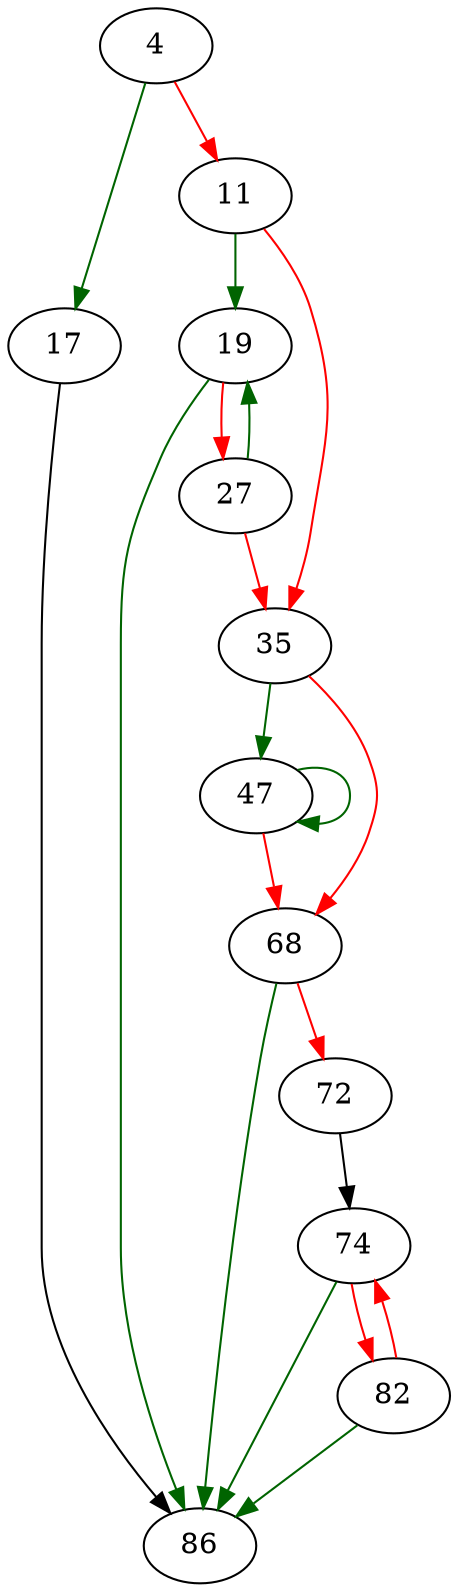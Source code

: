 strict digraph "memchr2" {
	// Node definitions.
	4 [entry=true];
	17;
	11;
	19;
	35;
	86;
	27;
	47;
	68;
	72;
	74;
	82;

	// Edge definitions.
	4 -> 17 [
		color=darkgreen
		cond=true
	];
	4 -> 11 [
		color=red
		cond=false
	];
	17 -> 86;
	11 -> 19 [
		color=darkgreen
		cond=true
	];
	11 -> 35 [
		color=red
		cond=false
	];
	19 -> 86 [
		color=darkgreen
		cond=true
	];
	19 -> 27 [
		color=red
		cond=false
	];
	35 -> 47 [
		color=darkgreen
		cond=true
	];
	35 -> 68 [
		color=red
		cond=false
	];
	27 -> 19 [
		color=darkgreen
		cond=true
	];
	27 -> 35 [
		color=red
		cond=false
	];
	47 -> 47 [
		color=darkgreen
		cond=true
	];
	47 -> 68 [
		color=red
		cond=false
	];
	68 -> 86 [
		color=darkgreen
		cond=true
	];
	68 -> 72 [
		color=red
		cond=false
	];
	72 -> 74;
	74 -> 86 [
		color=darkgreen
		cond=true
	];
	74 -> 82 [
		color=red
		cond=false
	];
	82 -> 86 [
		color=darkgreen
		cond=true
	];
	82 -> 74 [
		color=red
		cond=false
	];
}